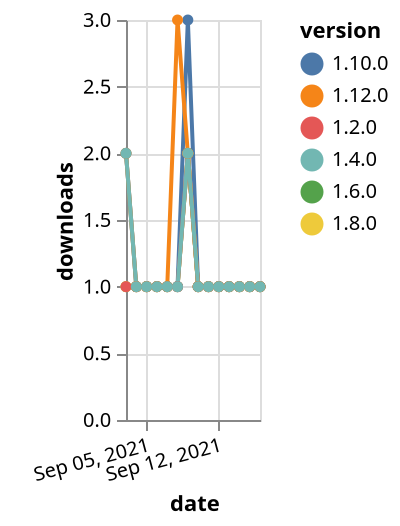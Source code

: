 {"$schema": "https://vega.github.io/schema/vega-lite/v5.json", "description": "A simple bar chart with embedded data.", "data": {"values": [{"date": "2021-09-03", "total": 185, "delta": 1, "version": "1.6.0"}, {"date": "2021-09-04", "total": 186, "delta": 1, "version": "1.6.0"}, {"date": "2021-09-05", "total": 187, "delta": 1, "version": "1.6.0"}, {"date": "2021-09-06", "total": 188, "delta": 1, "version": "1.6.0"}, {"date": "2021-09-07", "total": 189, "delta": 1, "version": "1.6.0"}, {"date": "2021-09-08", "total": 190, "delta": 1, "version": "1.6.0"}, {"date": "2021-09-09", "total": 192, "delta": 2, "version": "1.6.0"}, {"date": "2021-09-10", "total": 193, "delta": 1, "version": "1.6.0"}, {"date": "2021-09-11", "total": 194, "delta": 1, "version": "1.6.0"}, {"date": "2021-09-12", "total": 195, "delta": 1, "version": "1.6.0"}, {"date": "2021-09-13", "total": 196, "delta": 1, "version": "1.6.0"}, {"date": "2021-09-14", "total": 197, "delta": 1, "version": "1.6.0"}, {"date": "2021-09-15", "total": 198, "delta": 1, "version": "1.6.0"}, {"date": "2021-09-16", "total": 199, "delta": 1, "version": "1.6.0"}, {"date": "2021-09-03", "total": 160, "delta": 1, "version": "1.8.0"}, {"date": "2021-09-04", "total": 161, "delta": 1, "version": "1.8.0"}, {"date": "2021-09-05", "total": 162, "delta": 1, "version": "1.8.0"}, {"date": "2021-09-06", "total": 163, "delta": 1, "version": "1.8.0"}, {"date": "2021-09-07", "total": 164, "delta": 1, "version": "1.8.0"}, {"date": "2021-09-08", "total": 165, "delta": 1, "version": "1.8.0"}, {"date": "2021-09-09", "total": 167, "delta": 2, "version": "1.8.0"}, {"date": "2021-09-10", "total": 168, "delta": 1, "version": "1.8.0"}, {"date": "2021-09-11", "total": 169, "delta": 1, "version": "1.8.0"}, {"date": "2021-09-12", "total": 170, "delta": 1, "version": "1.8.0"}, {"date": "2021-09-13", "total": 171, "delta": 1, "version": "1.8.0"}, {"date": "2021-09-14", "total": 172, "delta": 1, "version": "1.8.0"}, {"date": "2021-09-15", "total": 173, "delta": 1, "version": "1.8.0"}, {"date": "2021-09-16", "total": 174, "delta": 1, "version": "1.8.0"}, {"date": "2021-09-03", "total": 189, "delta": 2, "version": "1.10.0"}, {"date": "2021-09-04", "total": 190, "delta": 1, "version": "1.10.0"}, {"date": "2021-09-05", "total": 191, "delta": 1, "version": "1.10.0"}, {"date": "2021-09-06", "total": 192, "delta": 1, "version": "1.10.0"}, {"date": "2021-09-07", "total": 193, "delta": 1, "version": "1.10.0"}, {"date": "2021-09-08", "total": 194, "delta": 1, "version": "1.10.0"}, {"date": "2021-09-09", "total": 197, "delta": 3, "version": "1.10.0"}, {"date": "2021-09-10", "total": 198, "delta": 1, "version": "1.10.0"}, {"date": "2021-09-11", "total": 199, "delta": 1, "version": "1.10.0"}, {"date": "2021-09-12", "total": 200, "delta": 1, "version": "1.10.0"}, {"date": "2021-09-13", "total": 201, "delta": 1, "version": "1.10.0"}, {"date": "2021-09-14", "total": 202, "delta": 1, "version": "1.10.0"}, {"date": "2021-09-15", "total": 203, "delta": 1, "version": "1.10.0"}, {"date": "2021-09-16", "total": 204, "delta": 1, "version": "1.10.0"}, {"date": "2021-09-03", "total": 251, "delta": 1, "version": "1.2.0"}, {"date": "2021-09-04", "total": 252, "delta": 1, "version": "1.2.0"}, {"date": "2021-09-05", "total": 253, "delta": 1, "version": "1.2.0"}, {"date": "2021-09-06", "total": 254, "delta": 1, "version": "1.2.0"}, {"date": "2021-09-07", "total": 255, "delta": 1, "version": "1.2.0"}, {"date": "2021-09-08", "total": 256, "delta": 1, "version": "1.2.0"}, {"date": "2021-09-09", "total": 258, "delta": 2, "version": "1.2.0"}, {"date": "2021-09-10", "total": 259, "delta": 1, "version": "1.2.0"}, {"date": "2021-09-11", "total": 260, "delta": 1, "version": "1.2.0"}, {"date": "2021-09-12", "total": 261, "delta": 1, "version": "1.2.0"}, {"date": "2021-09-13", "total": 262, "delta": 1, "version": "1.2.0"}, {"date": "2021-09-14", "total": 263, "delta": 1, "version": "1.2.0"}, {"date": "2021-09-15", "total": 264, "delta": 1, "version": "1.2.0"}, {"date": "2021-09-16", "total": 265, "delta": 1, "version": "1.2.0"}, {"date": "2021-09-03", "total": 126, "delta": 2, "version": "1.12.0"}, {"date": "2021-09-04", "total": 127, "delta": 1, "version": "1.12.0"}, {"date": "2021-09-05", "total": 128, "delta": 1, "version": "1.12.0"}, {"date": "2021-09-06", "total": 129, "delta": 1, "version": "1.12.0"}, {"date": "2021-09-07", "total": 130, "delta": 1, "version": "1.12.0"}, {"date": "2021-09-08", "total": 133, "delta": 3, "version": "1.12.0"}, {"date": "2021-09-09", "total": 135, "delta": 2, "version": "1.12.0"}, {"date": "2021-09-10", "total": 136, "delta": 1, "version": "1.12.0"}, {"date": "2021-09-11", "total": 137, "delta": 1, "version": "1.12.0"}, {"date": "2021-09-12", "total": 138, "delta": 1, "version": "1.12.0"}, {"date": "2021-09-13", "total": 139, "delta": 1, "version": "1.12.0"}, {"date": "2021-09-14", "total": 140, "delta": 1, "version": "1.12.0"}, {"date": "2021-09-15", "total": 141, "delta": 1, "version": "1.12.0"}, {"date": "2021-09-16", "total": 142, "delta": 1, "version": "1.12.0"}, {"date": "2021-09-03", "total": 194, "delta": 2, "version": "1.4.0"}, {"date": "2021-09-04", "total": 195, "delta": 1, "version": "1.4.0"}, {"date": "2021-09-05", "total": 196, "delta": 1, "version": "1.4.0"}, {"date": "2021-09-06", "total": 197, "delta": 1, "version": "1.4.0"}, {"date": "2021-09-07", "total": 198, "delta": 1, "version": "1.4.0"}, {"date": "2021-09-08", "total": 199, "delta": 1, "version": "1.4.0"}, {"date": "2021-09-09", "total": 201, "delta": 2, "version": "1.4.0"}, {"date": "2021-09-10", "total": 202, "delta": 1, "version": "1.4.0"}, {"date": "2021-09-11", "total": 203, "delta": 1, "version": "1.4.0"}, {"date": "2021-09-12", "total": 204, "delta": 1, "version": "1.4.0"}, {"date": "2021-09-13", "total": 205, "delta": 1, "version": "1.4.0"}, {"date": "2021-09-14", "total": 206, "delta": 1, "version": "1.4.0"}, {"date": "2021-09-15", "total": 207, "delta": 1, "version": "1.4.0"}, {"date": "2021-09-16", "total": 208, "delta": 1, "version": "1.4.0"}]}, "width": "container", "mark": {"type": "line", "point": {"filled": true}}, "encoding": {"x": {"field": "date", "type": "temporal", "timeUnit": "yearmonthdate", "title": "date", "axis": {"labelAngle": -15}}, "y": {"field": "delta", "type": "quantitative", "title": "downloads"}, "color": {"field": "version", "type": "nominal"}, "tooltip": {"field": "delta"}}}